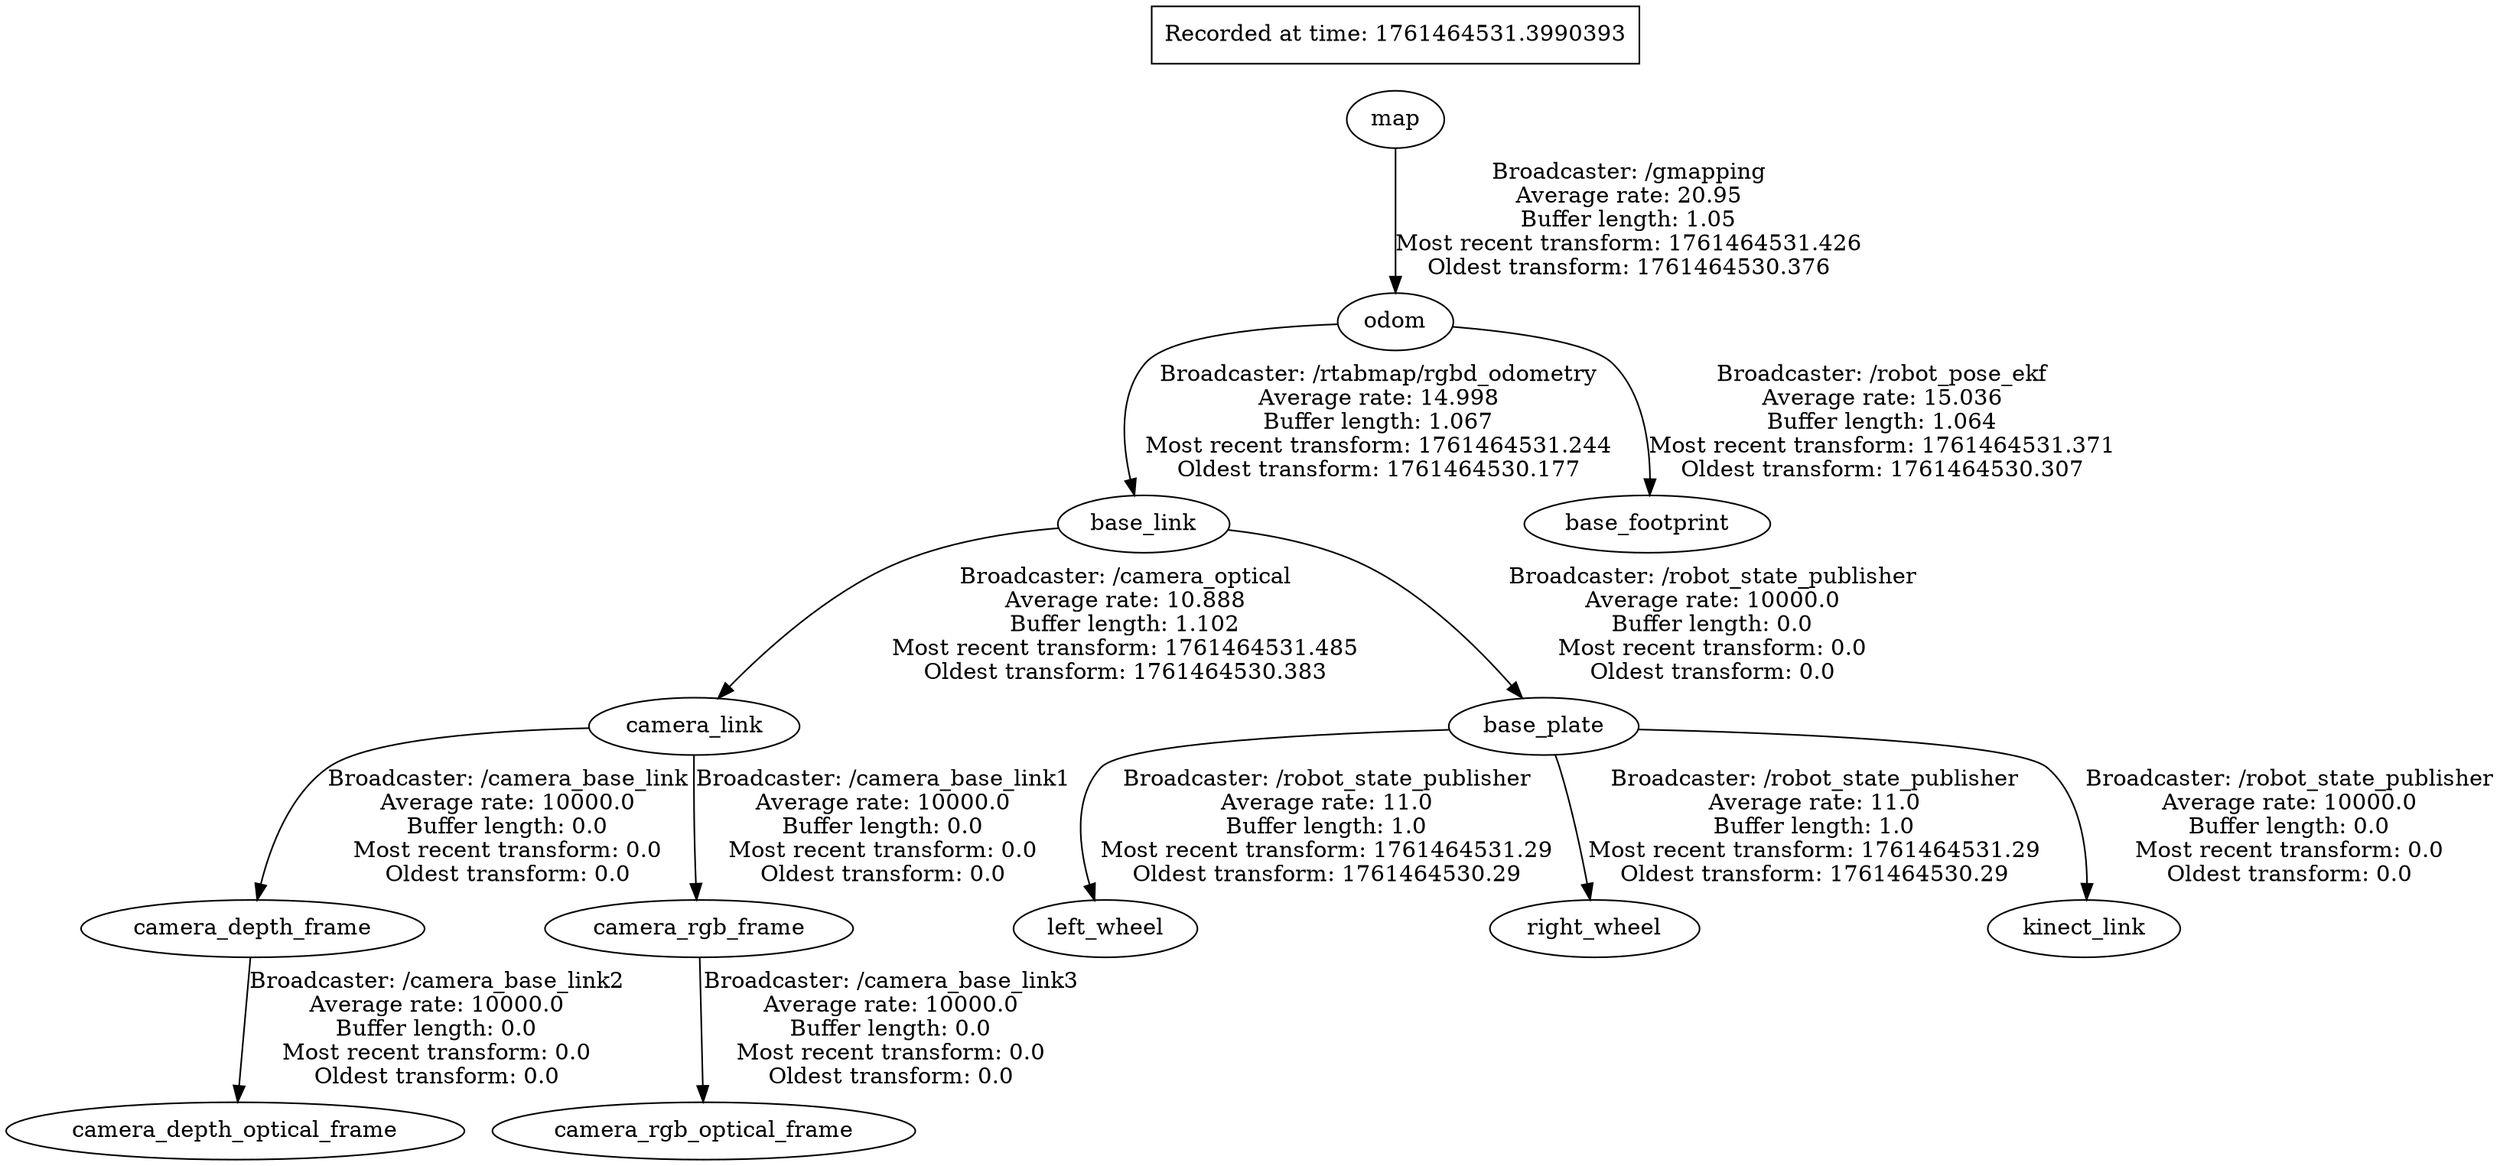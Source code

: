 digraph graphname {
	graph [bb="0,0,1221.4,724",
		compound=True,
		rank=same,
		rankdir=TB,
		ranksep=0.2
	];
	node [label="\N"];
	base_link	[height=0.5,
		label=base_link,
		pos="567.39,399",
		shape=ellipse,
		width=1.2277];
	camera_link	[height=0.5,
		label=camera_link,
		pos="347.39,272",
		shape=ellipse,
		width=1.5165];
	base_link -> camera_link	[label="Broadcaster: /camera_optical\nAverage rate: 10.888\nBuffer length: 1.102\nMost recent transform: 1761464531.485\nOldest transform: 1761464530.383",
		lp="556.39,335.5",
		penwidth=1,
		pos="e,358.83,289.81 524.04,395.36 499.72,392.39 469.5,386.14 445.39,373 411.89,354.75 382.63,321.29 365,298.13"];
	base_plate	[height=0.5,
		label=base_plate,
		pos="764.39,272",
		shape=ellipse,
		width=1.336];
	base_link -> base_plate	[label="Broadcaster: /robot_state_publisher\nAverage rate: 10000.0\nBuffer length: 0.0\nMost recent transform: 0.0\nOldest transform: 0.0",
		lp="843.89,335.5",
		penwidth=1,
		pos="e,753.64,289.64 609.74,393.54 629.49,390.07 652.71,383.91 671.39,373 703.52,354.23 731.21,320.89 747.83,297.9"];
	camera_depth_frame	[height=0.5,
		label=camera_depth_frame,
		pos="124.39,145",
		shape=ellipse,
		width=2.3831];
	camera_link -> camera_depth_frame	[label="Broadcaster: /camera_base_link\nAverage rate: 10000.0\nBuffer length: 0.0\nMost recent transform: 0.0\nOldest transform: 0.0",
		lp="255.89,208.5",
		penwidth=1,
		pos="e,126.79,163.29 293.07,269.15 247.73,266.58 187.54,260.48 168.39,246 145.3,228.54 134.1,196.35 128.82,173.21"];
	camera_rgb_frame	[height=0.5,
		label=camera_rgb_frame,
		pos="350.39,145",
		shape=ellipse,
		width=2.1665];
	camera_link -> camera_rgb_frame	[label="Broadcaster: /camera_base_link1\nAverage rate: 10000.0\nBuffer length: 0.0\nMost recent transform: 0.0\nOldest transform: 0.0",
		lp="438.89,208.5",
		penwidth=1,
		pos="e,348.85,163.2 347.2,253.65 347.07,235.57 347.08,206.17 348.4,173.45"];
	odom	[height=0.5,
		label=odom,
		pos="689.39,526",
		shape=ellipse,
		width=0.86659];
	odom -> base_link	[label="Broadcaster: /rtabmap/rgbd_odometry\nAverage rate: 14.998\nBuffer length: 1.067\nMost recent transform: 1761464531.244\nOldest transform: 1761464530.177",
		lp="679.39,462.5",
		penwidth=1,
		pos="e,561.72,417.03 658.36,522.92 626.37,520.06 579.6,513.62 568.39,500 551.82,479.86 554.35,448.93 559.27,426.8"];
	base_footprint	[height=0.5,
		label=base_footprint,
		pos="812.39,399",
		shape=ellipse,
		width=1.7151];
	odom -> base_footprint	[label="Broadcaster: /robot_pose_ekf\nAverage rate: 15.036\nBuffer length: 1.064\nMost recent transform: 1761464531.371\nOldest transform: 1761464530.307",
		lp="924.39,462.5",
		penwidth=1,
		pos="e,813.7,417.01 720.99,525.47 743.37,524.06 772.49,518.37 790.39,500 809.05,480.85 813.37,449.69 813.77,427.24"];
	camera_depth_optical_frame	[height=0.5,
		label=camera_depth_optical_frame,
		pos="114.39,18",
		shape=ellipse,
		width=3.1775];
	camera_depth_frame -> camera_depth_optical_frame	[label="Broadcaster: /camera_base_link2\nAverage rate: 10000.0\nBuffer length: 0.0\nMost recent transform: 0.0\nOldest transform: 0.0",
		lp="212.89,81.5",
		penwidth=1,
		pos="e,115.77,36.313 123.02,126.88 121.36,106.15 118.55,70.953 116.58,46.422"];
	left_wheel	[height=0.5,
		label=left_wheel,
		pos="551.39,145",
		shape=ellipse,
		width=1.336];
	base_plate -> left_wheel	[label="Broadcaster: /robot_state_publisher\nAverage rate: 11.0\nBuffer length: 1.0\nMost recent transform: 1761464531.29\nOldest transform: 1761464530.29",
		lp="658.89,208.5",
		penwidth=1,
		pos="e,545.33,162.88 716.91,268.72 657.5,265.36 562.2,258.15 551.39,246 533.96,226.4 537.1,195.11 542.6,172.75"];
	right_wheel	[height=0.5,
		label=right_wheel,
		pos="789.39,145",
		shape=ellipse,
		width=1.4624];
	base_plate -> right_wheel	[label="Broadcaster: /robot_state_publisher\nAverage rate: 11.0\nBuffer length: 1.0\nMost recent transform: 1761464531.29\nOldest transform: 1761464530.29",
		lp="891.89,208.5",
		penwidth=1,
		pos="e,785.93,163.31 767.81,253.88 771.96,233.15 779,197.95 783.91,173.42"];
	kinect_link	[height=0.5,
		label=kinect_link,
		pos="1027.4,145",
		shape=ellipse,
		width=1.3902];
	base_plate -> kinect_link	[label="Broadcaster: /robot_state_publisher\nAverage rate: 10000.0\nBuffer length: 0.0\nMost recent transform: 0.0\nOldest transform: 0.0",
		lp="1124.9,208.5",
		penwidth=1,
		pos="e,1028.7,163.12 811.89,268.94 877.47,265.67 989.31,258.34 1003.4,246 1023.8,228.12 1028.4,196.24 1028.8,173.27"];
	camera_rgb_optical_frame	[height=0.5,
		label=camera_rgb_optical_frame,
		pos="353.39,18",
		shape=ellipse,
		width=2.9608];
	camera_rgb_frame -> camera_rgb_optical_frame	[label="Broadcaster: /camera_base_link3\nAverage rate: 10000.0\nBuffer length: 0.0\nMost recent transform: 0.0\nOldest transform: 0.0",
		lp="443.89,81.5",
		penwidth=1,
		pos="e,352.97,36.313 350.8,126.88 351.3,106.15 352.14,70.953 352.73,46.422"];
	map	[height=0.5,
		label=map,
		pos="689.39,653",
		shape=ellipse,
		width=0.75];
	map -> odom	[label="Broadcaster: /gmapping\nAverage rate: 20.95\nBuffer length: 1.05\nMost recent transform: 1761464531.426\nOldest transform: 1761464530.376",
		lp="800.39,589.5",
		penwidth=1,
		pos="e,689.39,544.31 689.39,634.88 689.39,614.15 689.39,578.95 689.39,554.42"];
	"_22Recorded_20at_20time_3A_201761464531.3990393_22"	[height=0.5,
		label="Recorded at time: 1761464531.3990393",
		pos="689.39,706",
		shape=box,
		width=3.2778];
	"_22Recorded_20at_20time_3A_201761464531.3990393_22" -> map	[penwidth=1,
		pos="e,689.39,671.25 689.39,687.73 689.39,685.66 689.39,683.5 689.39,681.32",
		style=invis];
}
